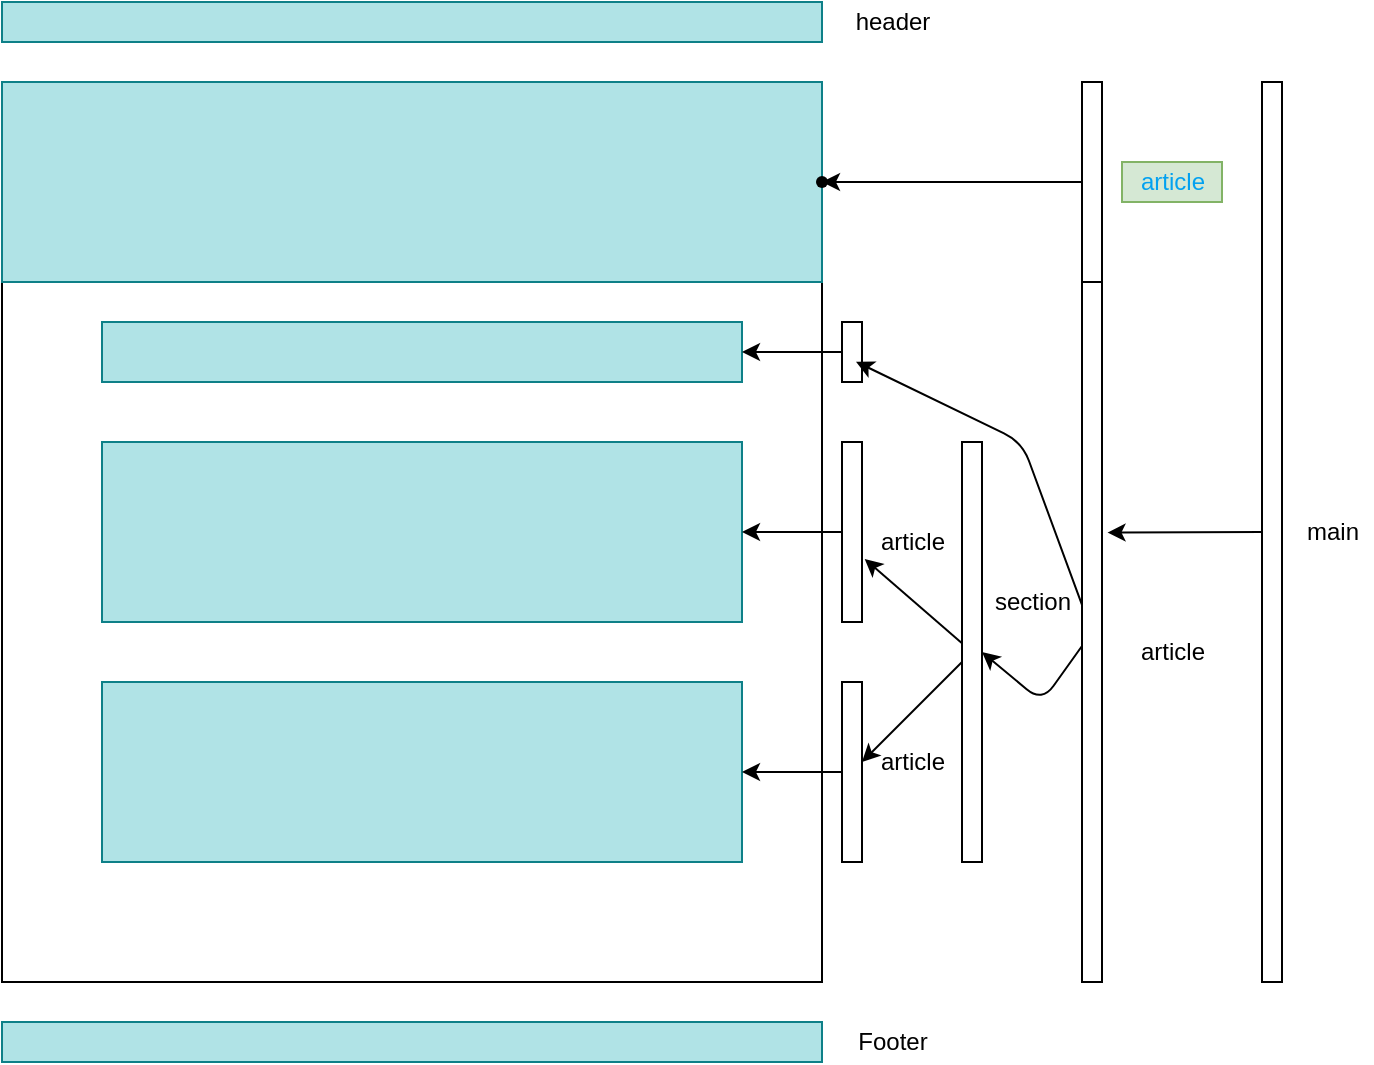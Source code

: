 <mxfile>
    <diagram name="Page-1" id="c37626ed-c26b-45fb-9056-f9ebc6bb27b6">
        <mxGraphModel dx="144" dy="60" grid="1" gridSize="10" guides="1" tooltips="1" connect="1" arrows="1" fold="1" page="1" pageScale="1" pageWidth="1100" pageHeight="850" background="none" math="0" shadow="0">
            <root>
                <mxCell id="0"/>
                <mxCell id="1" parent="0"/>
                <mxCell id="7" value="" style="group" parent="1" vertex="1" connectable="0">
                    <mxGeometry x="570" y="140" width="410" height="450" as="geometry"/>
                </mxCell>
                <mxCell id="3" value="" style="whiteSpace=wrap;html=1;" parent="7" vertex="1">
                    <mxGeometry width="410" height="450" as="geometry"/>
                </mxCell>
                <mxCell id="4" value="" style="whiteSpace=wrap;html=1;fillColor=#b0e3e6;strokeColor=#0e8088;" parent="7" vertex="1">
                    <mxGeometry width="410" height="100" as="geometry"/>
                </mxCell>
                <mxCell id="5" value="" style="whiteSpace=wrap;html=1;fillColor=#b0e3e6;strokeColor=#0e8088;" parent="7" vertex="1">
                    <mxGeometry x="50" y="120" width="320" height="30" as="geometry"/>
                </mxCell>
                <mxCell id="22" value="&lt;span style=&quot;color: rgba(0 , 0 , 0 , 0) ; font-family: monospace ; font-size: 0px&quot;&gt;%3CmxGraphModel%3E%3Croot%3E%3CmxCell%20id%3D%220%22%2F%3E%3CmxCell%20id%3D%221%22%20parent%3D%220%22%2F%3E%3CmxCell%20id%3D%222%22%20value%3D%22%22%20style%3D%22group%22%20vertex%3D%221%22%20connectable%3D%220%22%20parent%3D%221%22%3E%3CmxGeometry%20x%3D%22550%22%20y%3D%22140%22%20width%3D%22410%22%20height%3D%22450%22%20as%3D%22geometry%22%2F%3E%3C%2FmxCell%3E%3CmxCell%20id%3D%223%22%20value%3D%22%22%20style%3D%22whiteSpace%3Dwrap%3Bhtml%3D1%3B%22%20vertex%3D%221%22%20parent%3D%222%22%3E%3CmxGeometry%20width%3D%22410%22%20height%3D%22450%22%20as%3D%22geometry%22%2F%3E%3C%2FmxCell%3E%3CmxCell%20id%3D%224%22%20value%3D%22%22%20style%3D%22whiteSpace%3Dwrap%3Bhtml%3D1%3BfillColor%3D%23b0e3e6%3BstrokeColor%3D%230e8088%3B%22%20vertex%3D%221%22%20parent%3D%222%22%3E%3CmxGeometry%20width%3D%22410%22%20height%3D%22100%22%20as%3D%22geometry%22%2F%3E%3C%2FmxCell%3E%3CmxCell%20id%3D%225%22%20value%3D%22%22%20style%3D%22whiteSpace%3Dwrap%3Bhtml%3D1%3BfillColor%3D%23b0e3e6%3BstrokeColor%3D%230e8088%3B%22%20vertex%3D%221%22%20parent%3D%222%22%3E%3CmxGeometry%20x%3D%2250%22%20y%3D%22120%22%20width%3D%22320%22%20height%3D%2230%22%20as%3D%22geometry%22%2F%3E%3C%2FmxCell%3E%3CmxCell%20id%3D%226%22%20value%3D%22%22%20style%3D%22whiteSpace%3Dwrap%3Bhtml%3D1%3BfillColor%3D%23b0e3e6%3BstrokeColor%3D%230e8088%3B%22%20vertex%3D%221%22%20parent%3D%222%22%3E%3CmxGeometry%20x%3D%2250%22%20y%3D%22170%22%20width%3D%22320%22%20height%3D%2290%22%20as%3D%22geometry%22%2F%3E%3C%2FmxCell%3E%3C%2Froot%3E%3C%2FmxGraphModel%3E&lt;/span&gt;" style="whiteSpace=wrap;html=1;fillColor=#b0e3e6;strokeColor=#0e8088;" parent="7" vertex="1">
                    <mxGeometry x="50" y="180" width="320" height="90" as="geometry"/>
                </mxCell>
                <mxCell id="6" value="&lt;span style=&quot;color: rgba(0 , 0 , 0 , 0) ; font-family: monospace ; font-size: 0px&quot;&gt;%3CmxGraphModel%3E%3Croot%3E%3CmxCell%20id%3D%220%22%2F%3E%3CmxCell%20id%3D%221%22%20parent%3D%220%22%2F%3E%3CmxCell%20id%3D%222%22%20value%3D%22%22%20style%3D%22group%22%20vertex%3D%221%22%20connectable%3D%220%22%20parent%3D%221%22%3E%3CmxGeometry%20x%3D%22550%22%20y%3D%22140%22%20width%3D%22410%22%20height%3D%22450%22%20as%3D%22geometry%22%2F%3E%3C%2FmxCell%3E%3CmxCell%20id%3D%223%22%20value%3D%22%22%20style%3D%22whiteSpace%3Dwrap%3Bhtml%3D1%3B%22%20vertex%3D%221%22%20parent%3D%222%22%3E%3CmxGeometry%20width%3D%22410%22%20height%3D%22450%22%20as%3D%22geometry%22%2F%3E%3C%2FmxCell%3E%3CmxCell%20id%3D%224%22%20value%3D%22%22%20style%3D%22whiteSpace%3Dwrap%3Bhtml%3D1%3BfillColor%3D%23b0e3e6%3BstrokeColor%3D%230e8088%3B%22%20vertex%3D%221%22%20parent%3D%222%22%3E%3CmxGeometry%20width%3D%22410%22%20height%3D%22100%22%20as%3D%22geometry%22%2F%3E%3C%2FmxCell%3E%3CmxCell%20id%3D%225%22%20value%3D%22%22%20style%3D%22whiteSpace%3Dwrap%3Bhtml%3D1%3BfillColor%3D%23b0e3e6%3BstrokeColor%3D%230e8088%3B%22%20vertex%3D%221%22%20parent%3D%222%22%3E%3CmxGeometry%20x%3D%2250%22%20y%3D%22120%22%20width%3D%22320%22%20height%3D%2230%22%20as%3D%22geometry%22%2F%3E%3C%2FmxCell%3E%3CmxCell%20id%3D%226%22%20value%3D%22%22%20style%3D%22whiteSpace%3Dwrap%3Bhtml%3D1%3BfillColor%3D%23b0e3e6%3BstrokeColor%3D%230e8088%3B%22%20vertex%3D%221%22%20parent%3D%222%22%3E%3CmxGeometry%20x%3D%2250%22%20y%3D%22170%22%20width%3D%22320%22%20height%3D%2290%22%20as%3D%22geometry%22%2F%3E%3C%2FmxCell%3E%3C%2Froot%3E%3C%2FmxGraphModel%3E&lt;/span&gt;" style="whiteSpace=wrap;html=1;fillColor=#b0e3e6;strokeColor=#0e8088;" parent="7" vertex="1">
                    <mxGeometry x="50" y="300" width="320" height="90" as="geometry"/>
                </mxCell>
                <mxCell id="8" value="article" style="text;html=1;resizable=0;autosize=1;align=center;verticalAlign=middle;points=[];rounded=0;fillColor=#d5e8d4;strokeColor=#82b366;fontColor=#02A1F0;" parent="1" vertex="1">
                    <mxGeometry x="1130" y="180" width="50" height="20" as="geometry"/>
                </mxCell>
                <mxCell id="40" value="" style="edgeStyle=none;html=1;entryX=1;entryY=0.5;entryDx=0;entryDy=0;" parent="1" source="9" target="30" edge="1">
                    <mxGeometry relative="1" as="geometry">
                        <Array as="points">
                            <mxPoint x="1090" y="450"/>
                        </Array>
                    </mxGeometry>
                </mxCell>
                <mxCell id="44" value="" style="edgeStyle=none;html=1;entryX=-0.06;entryY=0.743;entryDx=0;entryDy=0;entryPerimeter=0;" parent="1" source="9" target="24" edge="1">
                    <mxGeometry relative="1" as="geometry">
                        <mxPoint x="1040" y="350" as="targetPoint"/>
                        <Array as="points">
                            <mxPoint x="1080" y="320"/>
                        </Array>
                    </mxGeometry>
                </mxCell>
                <mxCell id="9" value="" style="whiteSpace=wrap;html=1;fillColor=none;" parent="1" vertex="1">
                    <mxGeometry x="1110" y="240" width="10" height="350" as="geometry"/>
                </mxCell>
                <mxCell id="43" value="" style="edgeStyle=none;html=1;" parent="1" source="10" target="42" edge="1">
                    <mxGeometry relative="1" as="geometry"/>
                </mxCell>
                <mxCell id="10" value="" style="whiteSpace=wrap;html=1;fillColor=none;" parent="1" vertex="1">
                    <mxGeometry x="1110" y="140" width="10" height="100" as="geometry"/>
                </mxCell>
                <mxCell id="11" value="article" style="text;html=1;resizable=0;autosize=1;align=center;verticalAlign=middle;points=[];fillColor=none;strokeColor=none;rounded=0;" parent="1" vertex="1">
                    <mxGeometry x="1130" y="415" width="50" height="20" as="geometry"/>
                </mxCell>
                <mxCell id="33" value="" style="edgeStyle=none;html=1;" parent="1" source="23" target="5" edge="1">
                    <mxGeometry relative="1" as="geometry"/>
                </mxCell>
                <mxCell id="23" value="" style="whiteSpace=wrap;html=1;fillColor=none;" parent="1" vertex="1">
                    <mxGeometry x="990" y="260" width="10" height="30" as="geometry"/>
                </mxCell>
                <mxCell id="24" value="&amp;nbsp;menu" style="text;html=1;resizable=0;autosize=1;align=center;verticalAlign=middle;points=[];fillColor=none;strokeColor=none;rounded=0;fontColor=#FFFFFF;" parent="1" vertex="1">
                    <mxGeometry x="1000" y="265" width="50" height="20" as="geometry"/>
                </mxCell>
                <mxCell id="34" value="" style="edgeStyle=none;html=1;" parent="1" source="27" target="22" edge="1">
                    <mxGeometry relative="1" as="geometry"/>
                </mxCell>
                <mxCell id="27" value="" style="whiteSpace=wrap;html=1;fillColor=none;" parent="1" vertex="1">
                    <mxGeometry x="990" y="320" width="10" height="90" as="geometry"/>
                </mxCell>
                <mxCell id="35" value="" style="edgeStyle=none;html=1;" parent="1" source="28" target="6" edge="1">
                    <mxGeometry relative="1" as="geometry"/>
                </mxCell>
                <mxCell id="28" value="" style="whiteSpace=wrap;html=1;fillColor=none;" parent="1" vertex="1">
                    <mxGeometry x="990" y="440" width="10" height="90" as="geometry"/>
                </mxCell>
                <mxCell id="29" value="section" style="text;html=1;resizable=0;autosize=1;align=center;verticalAlign=middle;points=[];fillColor=none;strokeColor=none;rounded=0;" parent="1" vertex="1">
                    <mxGeometry x="1060" y="390" width="50" height="20" as="geometry"/>
                </mxCell>
                <mxCell id="36" value="" style="edgeStyle=none;html=1;" parent="1" source="30" target="28" edge="1">
                    <mxGeometry relative="1" as="geometry"/>
                </mxCell>
                <mxCell id="37" value="" style="edgeStyle=none;html=1;entryX=0.027;entryY=0.925;entryDx=0;entryDy=0;entryPerimeter=0;" parent="1" source="30" target="31" edge="1">
                    <mxGeometry relative="1" as="geometry"/>
                </mxCell>
                <mxCell id="30" value="" style="whiteSpace=wrap;html=1;fillColor=none;" parent="1" vertex="1">
                    <mxGeometry x="1050" y="320" width="10" height="210" as="geometry"/>
                </mxCell>
                <mxCell id="31" value="article" style="text;html=1;resizable=0;autosize=1;align=center;verticalAlign=middle;points=[];fillColor=none;strokeColor=none;rounded=0;" parent="1" vertex="1">
                    <mxGeometry x="1000" y="360" width="50" height="20" as="geometry"/>
                </mxCell>
                <mxCell id="32" value="article" style="text;html=1;resizable=0;autosize=1;align=center;verticalAlign=middle;points=[];fillColor=none;strokeColor=none;rounded=0;" parent="1" vertex="1">
                    <mxGeometry x="1000" y="470" width="50" height="20" as="geometry"/>
                </mxCell>
                <mxCell id="42" value="" style="shape=waypoint;sketch=0;size=6;pointerEvents=1;points=[];fillColor=none;resizable=0;rotatable=0;perimeter=centerPerimeter;snapToPoint=1;" parent="1" vertex="1">
                    <mxGeometry x="960" y="170" width="40" height="40" as="geometry"/>
                </mxCell>
                <mxCell id="51" value="" style="whiteSpace=wrap;html=1;fillColor=#b0e3e6;strokeColor=#0e8088;" parent="1" vertex="1">
                    <mxGeometry x="570" y="100" width="410" height="20" as="geometry"/>
                </mxCell>
                <mxCell id="52" value="header" style="text;html=1;resizable=0;autosize=1;align=center;verticalAlign=middle;points=[];fillColor=none;strokeColor=none;rounded=0;" parent="1" vertex="1">
                    <mxGeometry x="990" y="100" width="50" height="20" as="geometry"/>
                </mxCell>
                <mxCell id="53" value="" style="whiteSpace=wrap;html=1;fillColor=#b0e3e6;strokeColor=#0e8088;" parent="1" vertex="1">
                    <mxGeometry x="570" y="610" width="410" height="20" as="geometry"/>
                </mxCell>
                <mxCell id="54" value="Footer" style="text;html=1;resizable=0;autosize=1;align=center;verticalAlign=middle;points=[];fillColor=none;strokeColor=none;rounded=0;" parent="1" vertex="1">
                    <mxGeometry x="990" y="610" width="50" height="20" as="geometry"/>
                </mxCell>
                <mxCell id="56" value="" style="edgeStyle=none;html=1;entryX=1.276;entryY=0.358;entryDx=0;entryDy=0;entryPerimeter=0;" parent="1" source="55" target="9" edge="1">
                    <mxGeometry relative="1" as="geometry"/>
                </mxCell>
                <mxCell id="55" value="" style="whiteSpace=wrap;html=1;" parent="1" vertex="1">
                    <mxGeometry x="1200" y="140" width="10" height="450" as="geometry"/>
                </mxCell>
                <mxCell id="57" value="main" style="text;html=1;resizable=0;autosize=1;align=center;verticalAlign=middle;points=[];fillColor=none;strokeColor=none;rounded=0;" parent="1" vertex="1">
                    <mxGeometry x="1215" y="355" width="40" height="20" as="geometry"/>
                </mxCell>
            </root>
        </mxGraphModel>
    </diagram>
</mxfile>